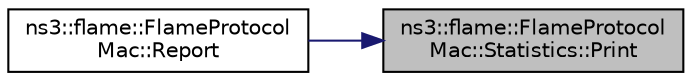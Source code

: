 digraph "ns3::flame::FlameProtocolMac::Statistics::Print"
{
 // LATEX_PDF_SIZE
  edge [fontname="Helvetica",fontsize="10",labelfontname="Helvetica",labelfontsize="10"];
  node [fontname="Helvetica",fontsize="10",shape=record];
  rankdir="RL";
  Node1 [label="ns3::flame::FlameProtocol\lMac::Statistics::Print",height=0.2,width=0.4,color="black", fillcolor="grey75", style="filled", fontcolor="black",tooltip="Print function."];
  Node1 -> Node2 [dir="back",color="midnightblue",fontsize="10",style="solid",fontname="Helvetica"];
  Node2 [label="ns3::flame::FlameProtocol\lMac::Report",height=0.2,width=0.4,color="black", fillcolor="white", style="filled",URL="$classns3_1_1flame_1_1_flame_protocol_mac.html#a610772a9526b454c4a020fa28924488f",tooltip="Report statistics."];
}

